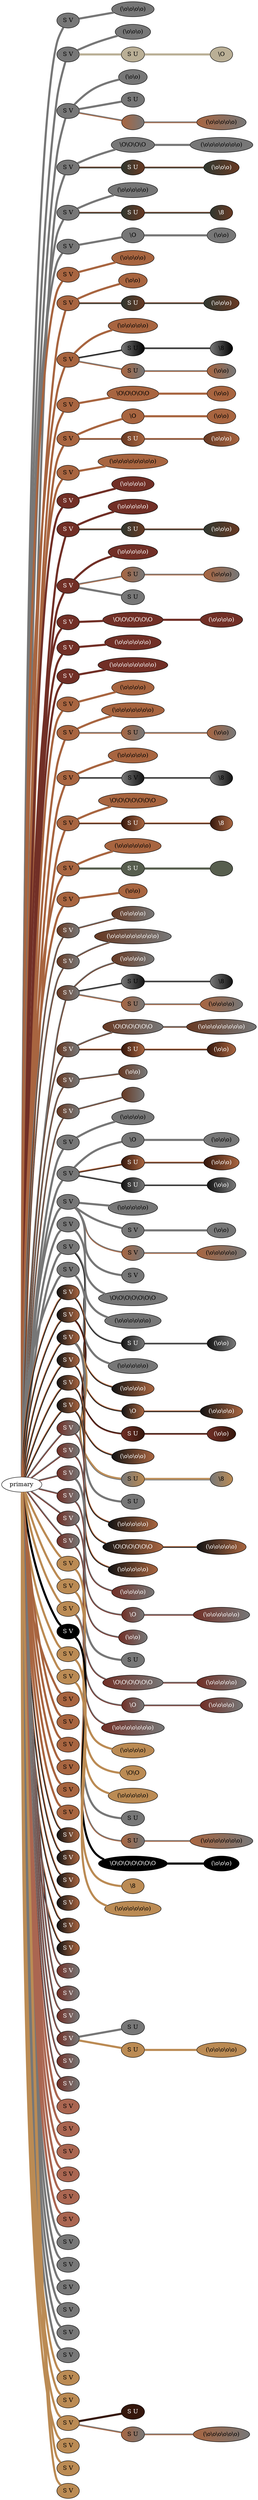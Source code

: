 graph {
 graph [rankdir=LR]
"1" [qtype="pendant_node", pendant_colors="#777777", pendant_ply="S", pendant_attach="V", pendant_length="37.5", label="S V", style=filled, fillcolor="#777777", fontcolor="#000000"]
"primary" -- "1" [qtype="pendant_link",penwidth=5,color="#777777"]
"1:0" [qtype="knot_node", knot_value="4", knot_type="L", knot_position="22.5", knot_spin="Z", label="(\\o\\o\\o\\o)", style=filled, fillcolor="#777777" , fontcolor="#000000"]
"1" -- "1:0" [qtype="knot_link",penwidth=5,color="#777777"]
"2" [qtype="pendant_node", pendant_colors="#777777", pendant_ply="S", pendant_attach="V", pendant_length="40.0", label="S V", style=filled, fillcolor="#777777", fontcolor="#000000"]
"primary" -- "2" [qtype="pendant_link",penwidth=5,color="#777777"]
"2:0" [qtype="knot_node", knot_value="3", knot_type="L", knot_position="24.5", knot_spin="Z", label="(\\o\\o\\o)", style=filled, fillcolor="#777777" , fontcolor="#000000"]
"2" -- "2:0" [qtype="knot_link",penwidth=5,color="#777777"]
"2s1" [qtype="pendant_node", pendant_colors="#BAAF96", pendant_ply="S", pendant_attach="U", pendant_length="22.5", label="S U", style=filled, fillcolor="#BAAF96", fontcolor="#000000"]
"2" -- "2s1" [qtype="pendant_link",penwidth=5,color="#BAAF96"]
"2s1:0" [qtype="knot_node", knot_value="1", knot_type="S", knot_position="6.0", knot_spin="Z", label="\\O", style=filled, fillcolor="#BAAF96" , fontcolor="#000000"]
"2s1" -- "2s1:0" [qtype="knot_link",penwidth=5,color="#BAAF96"]
"3" [qtype="pendant_node", pendant_colors="#777777", pendant_ply="S", pendant_attach="V", pendant_length="43.5", label="S V", style=filled, fillcolor="#777777", fontcolor="#000000"]
"primary" -- "3" [qtype="pendant_link",penwidth=5,color="#777777"]
"3:0" [qtype="knot_node", knot_value="2", knot_type="L", knot_position="24.0", knot_spin="Z", label="(\\o\\o)", style=filled, fillcolor="#777777" , fontcolor="#000000"]
"3" -- "3:0" [qtype="knot_link",penwidth=5,color="#777777"]
"3s1" [qtype="pendant_node", pendant_colors="#777777", pendant_ply="S", pendant_attach="U", pendant_length="12.0", label="S U", style=filled, fillcolor="#777777", fontcolor="#000000"]
"3" -- "3s1" [qtype="pendant_link",penwidth=5,color="#777777"]
"3s2" [qtype="pendant_node", pendant_colors="#A86540:#777777", pendant_ply="", pendant_attach="", pendant_length="", label=" ", style=filled, fillcolor="#A86540:#777777", fontcolor="#000000"]
"3" -- "3s2" [qtype="pendant_link",penwidth=2,color="#A86540:#777777"]
"3s2:0" [qtype="knot_node", knot_value="5", knot_type="L", knot_position="7.0", knot_spin="Z", label="(\\o\\o\\o\\o\\o)", style=filled, fillcolor="#A86540:#777777" , fontcolor="#000000"]
"3s2" -- "3s2:0" [qtype="knot_link",penwidth=2,color="#A86540:#777777"]
"4" [qtype="pendant_node", pendant_colors="#777777", pendant_ply="S", pendant_attach="V", pendant_length="34.5", label="S V", style=filled, fillcolor="#777777", fontcolor="#000000"]
"primary" -- "4" [qtype="pendant_link",penwidth=5,color="#777777"]
"4:0" [qtype="knot_node", knot_value="4", knot_type="S", knot_position="9.0", knot_spin="Z", label="\\O\\O\\O\\O", style=filled, fillcolor="#777777" , fontcolor="#000000"]
"4" -- "4:0" [qtype="knot_link",penwidth=5,color="#777777"]
"4:1" [qtype="knot_node", knot_value="7", knot_type="L", knot_position="22.5", knot_spin="Z", label="(\\o\\o\\o\\o\\o\\o\\o)", style=filled, fillcolor="#777777" , fontcolor="#000000"]
"4:0" -- "4:1" [qtype="knot_link",penwidth=5,color="#777777"]
"4s1" [qtype="pendant_node", pendant_colors="#313830:#673923", pendant_ply="S", pendant_attach="U", pendant_length="34.5", label="S U", style=filled, fillcolor="#313830:#673923", fontcolor="#ffffff"]
"4" -- "4s1" [qtype="pendant_link",penwidth=2,color="#313830:#673923"]
"4s1:0" [qtype="knot_node", knot_value="3", knot_type="L", knot_position="20.5", knot_spin="Z", label="(\\o\\o\\o)", style=filled, fillcolor="#313830:#673923" , fontcolor="#ffffff"]
"4s1" -- "4s1:0" [qtype="knot_link",penwidth=2,color="#313830:#673923"]
"5" [qtype="pendant_node", pendant_colors="#777777", pendant_ply="S", pendant_attach="V", pendant_length="40.0", label="S V", style=filled, fillcolor="#777777", fontcolor="#000000"]
"primary" -- "5" [qtype="pendant_link",penwidth=5,color="#777777"]
"5:0" [qtype="knot_node", knot_value="5", knot_type="L", knot_position="22.0", knot_spin="Z", label="(\\o\\o\\o\\o\\o)", style=filled, fillcolor="#777777" , fontcolor="#000000"]
"5" -- "5:0" [qtype="knot_link",penwidth=5,color="#777777"]
"5s1" [qtype="pendant_node", pendant_colors="#313830:#673923", pendant_ply="S", pendant_attach="U", pendant_length="37.5", label="S U", style=filled, fillcolor="#313830:#673923", fontcolor="#ffffff"]
"5" -- "5s1" [qtype="pendant_link",penwidth=2,color="#313830:#673923"]
"5s1:0" [qtype="knot_node", knot_value="1", knot_type="E", knot_position="21.0", knot_spin="Z", label="\\8", style=filled, fillcolor="#313830:#673923" , fontcolor="#ffffff"]
"5s1" -- "5s1:0" [qtype="knot_link",penwidth=2,color="#313830:#673923"]
"6" [qtype="pendant_node", pendant_colors="#777777", pendant_ply="S", pendant_attach="V", pendant_length="43.5", label="S V", style=filled, fillcolor="#777777", fontcolor="#000000"]
"primary" -- "6" [qtype="pendant_link",penwidth=5,color="#777777"]
"6:0" [qtype="knot_node", knot_value="1", knot_type="S", knot_position="8.0", knot_spin="Z", label="\\O", style=filled, fillcolor="#777777" , fontcolor="#000000"]
"6" -- "6:0" [qtype="knot_link",penwidth=5,color="#777777"]
"6:1" [qtype="knot_node", knot_value="2", knot_type="L", knot_position="22.0", knot_spin="Z", label="(\\o\\o)", style=filled, fillcolor="#777777" , fontcolor="#000000"]
"6:0" -- "6:1" [qtype="knot_link",penwidth=5,color="#777777"]
"7" [qtype="pendant_node", pendant_colors="#A86540", pendant_ply="S", pendant_attach="V", pendant_length="41.5", label="S V", style=filled, fillcolor="#A86540", fontcolor="#000000"]
"primary" -- "7" [qtype="pendant_link",penwidth=5,color="#A86540"]
"7:0" [qtype="knot_node", knot_value="4", knot_type="L", knot_position="21.0", knot_spin="Z", label="(\\o\\o\\o\\o)", style=filled, fillcolor="#A86540" , fontcolor="#000000"]
"7" -- "7:0" [qtype="knot_link",penwidth=5,color="#A86540"]
"8" [qtype="pendant_node", pendant_colors="#A86540", pendant_ply="S", pendant_attach="V", pendant_length="44.5", label="S V", style=filled, fillcolor="#A86540", fontcolor="#000000"]
"primary" -- "8" [qtype="pendant_link",penwidth=5,color="#A86540"]
"8:0" [qtype="knot_node", knot_value="2", knot_type="L", knot_position="21.0", knot_spin="Z", label="(\\o\\o)", style=filled, fillcolor="#A86540" , fontcolor="#000000"]
"8" -- "8:0" [qtype="knot_link",penwidth=5,color="#A86540"]
"8s1" [qtype="pendant_node", pendant_colors="#313830:#673923", pendant_ply="S", pendant_attach="U", pendant_length="34.0", label="S U", style=filled, fillcolor="#313830:#673923", fontcolor="#ffffff"]
"8" -- "8s1" [qtype="pendant_link",penwidth=2,color="#313830:#673923"]
"8s1:0" [qtype="knot_node", knot_value="3", knot_type="L", knot_position="18.0", knot_spin="Z", label="(\\o\\o\\o)", style=filled, fillcolor="#313830:#673923" , fontcolor="#ffffff"]
"8s1" -- "8s1:0" [qtype="knot_link",penwidth=2,color="#313830:#673923"]
"9" [qtype="pendant_node", pendant_colors="#A86540", pendant_ply="S", pendant_attach="V", pendant_length="41.0", label="S V", style=filled, fillcolor="#A86540", fontcolor="#000000"]
"primary" -- "9" [qtype="pendant_link",penwidth=5,color="#A86540"]
"9:0" [qtype="knot_node", knot_value="5", knot_type="L", knot_position="21.0", knot_spin="Z", label="(\\o\\o\\o\\o\\o)", style=filled, fillcolor="#A86540" , fontcolor="#000000"]
"9" -- "9:0" [qtype="knot_link",penwidth=5,color="#A86540"]
"9s1" [qtype="pendant_node", pendant_colors="#777777:#000000", pendant_ply="S", pendant_attach="U", pendant_length="35.5", label="S U", style=filled, fillcolor="#777777:#000000", fontcolor="#000000"]
"9" -- "9s1" [qtype="pendant_link",penwidth=2,color="#777777:#000000"]
"9s1:0" [qtype="knot_node", knot_value="1", knot_type="E", knot_position="18.5", knot_spin="Z", label="\\8", style=filled, fillcolor="#777777:#000000" , fontcolor="#000000"]
"9s1" -- "9s1:0" [qtype="knot_link",penwidth=2,color="#777777:#000000"]
"9s2" [qtype="pendant_node", pendant_colors="#A86540:#777777", pendant_ply="S", pendant_attach="U", pendant_length="38.5", label="S U", style=filled, fillcolor="#A86540:#777777", fontcolor="#000000"]
"9" -- "9s2" [qtype="pendant_link",penwidth=2,color="#A86540:#777777"]
"9s2:0" [qtype="knot_node", knot_value="2", knot_type="L", knot_position="17.5", knot_spin="Z", label="(\\o\\o)", style=filled, fillcolor="#A86540:#777777" , fontcolor="#000000"]
"9s2" -- "9s2:0" [qtype="knot_link",penwidth=2,color="#A86540:#777777"]
"10" [qtype="pendant_node", pendant_colors="#A86540", pendant_ply="S", pendant_attach="V", pendant_length="39.5", label="S V", style=filled, fillcolor="#A86540", fontcolor="#000000"]
"primary" -- "10" [qtype="pendant_link",penwidth=5,color="#A86540"]
"10:0" [qtype="knot_node", knot_value="5", knot_type="S", knot_position="8.5", knot_spin="Z", label="\\O\\O\\O\\O\\O", style=filled, fillcolor="#A86540" , fontcolor="#000000"]
"10" -- "10:0" [qtype="knot_link",penwidth=5,color="#A86540"]
"10:1" [qtype="knot_node", knot_value="2", knot_type="L", knot_position="19.0", knot_spin="Z", label="(\\o\\o)", style=filled, fillcolor="#A86540" , fontcolor="#000000"]
"10:0" -- "10:1" [qtype="knot_link",penwidth=5,color="#A86540"]
"11" [qtype="pendant_node", pendant_colors="#A86540", pendant_ply="S", pendant_attach="V", pendant_length="43.0", label="S V", style=filled, fillcolor="#A86540", fontcolor="#000000"]
"primary" -- "11" [qtype="pendant_link",penwidth=5,color="#A86540"]
"11:0" [qtype="knot_node", knot_value="1", knot_type="S", knot_position="7.5", knot_spin="Z", label="\\O", style=filled, fillcolor="#A86540" , fontcolor="#000000"]
"11" -- "11:0" [qtype="knot_link",penwidth=5,color="#A86540"]
"11:1" [qtype="knot_node", knot_value="2", knot_type="L", knot_position="21.0", knot_spin="Z", label="(\\o\\o)", style=filled, fillcolor="#A86540" , fontcolor="#000000"]
"11:0" -- "11:1" [qtype="knot_link",penwidth=5,color="#A86540"]
"11s1" [qtype="pendant_node", pendant_colors="#673923:#A86540", pendant_ply="S", pendant_attach="U", pendant_length="36.0", label="S U", style=filled, fillcolor="#673923:#A86540", fontcolor="#ffffff"]
"11" -- "11s1" [qtype="pendant_link",penwidth=2,color="#673923:#A86540"]
"11s1:0" [qtype="knot_node", knot_value="3", knot_type="L", knot_position="18.0", knot_spin="Z", label="(\\o\\o\\o)", style=filled, fillcolor="#673923:#A86540" , fontcolor="#ffffff"]
"11s1" -- "11s1:0" [qtype="knot_link",penwidth=2,color="#673923:#A86540"]
"12" [qtype="pendant_node", pendant_colors="#A86540", pendant_ply="S", pendant_attach="V", pendant_length="38.0", label="S V", style=filled, fillcolor="#A86540", fontcolor="#000000"]
"primary" -- "12" [qtype="pendant_link",penwidth=5,color="#A86540"]
"12:0" [qtype="knot_node", knot_value="8", knot_type="L", knot_position="19.5", knot_spin="Z", label="(\\o\\o\\o\\o\\o\\o\\o\\o)", style=filled, fillcolor="#A86540" , fontcolor="#000000"]
"12" -- "12:0" [qtype="knot_link",penwidth=5,color="#A86540"]
"13" [qtype="pendant_node", pendant_colors="#712F26", pendant_ply="S", pendant_attach="V", pendant_length="35.0", label="S V", style=filled, fillcolor="#712F26", fontcolor="#ffffff"]
"primary" -- "13" [qtype="pendant_link",penwidth=5,color="#712F26"]
"13:0" [qtype="knot_node", knot_value="4", knot_type="L", knot_position="19.0", knot_spin="Z", label="(\\o\\o\\o\\o)", style=filled, fillcolor="#712F26" , fontcolor="#ffffff"]
"13" -- "13:0" [qtype="knot_link",penwidth=5,color="#712F26"]
"14" [qtype="pendant_node", pendant_colors="#712F26", pendant_ply="S", pendant_attach="V", pendant_length="41.0", label="S V", style=filled, fillcolor="#712F26", fontcolor="#ffffff"]
"primary" -- "14" [qtype="pendant_link",penwidth=5,color="#712F26"]
"14:0" [qtype="knot_node", knot_value="5", knot_type="L", knot_position="17.5", knot_spin="Z", label="(\\o\\o\\o\\o\\o)", style=filled, fillcolor="#712F26" , fontcolor="#ffffff"]
"14" -- "14:0" [qtype="knot_link",penwidth=5,color="#712F26"]
"14s1" [qtype="pendant_node", pendant_colors="#313830:#673923", pendant_ply="S", pendant_attach="U", pendant_length="38.0", label="S U", style=filled, fillcolor="#313830:#673923", fontcolor="#ffffff"]
"14" -- "14s1" [qtype="pendant_link",penwidth=2,color="#313830:#673923"]
"14s1:0" [qtype="knot_node", knot_value="3", knot_type="L", knot_position="16.0", knot_spin="Z", label="(\\o\\o\\o)", style=filled, fillcolor="#313830:#673923" , fontcolor="#ffffff"]
"14s1" -- "14s1:0" [qtype="knot_link",penwidth=2,color="#313830:#673923"]
"15" [qtype="pendant_node", pendant_colors="#712F26", pendant_ply="S", pendant_attach="V", pendant_length="37.0", label="S V", style=filled, fillcolor="#712F26", fontcolor="#ffffff"]
"primary" -- "15" [qtype="pendant_link",penwidth=5,color="#712F26"]
"15:0" [qtype="knot_node", knot_value="5", knot_type="L", knot_position="18.0", knot_spin="Z", label="(\\o\\o\\o\\o\\o)", style=filled, fillcolor="#712F26" , fontcolor="#ffffff"]
"15" -- "15:0" [qtype="knot_link",penwidth=5,color="#712F26"]
"15s1" [qtype="pendant_node", pendant_colors="#A86540:#777777", pendant_ply="S", pendant_attach="U", pendant_length="29.0", label="S U", style=filled, fillcolor="#A86540:#777777", fontcolor="#000000"]
"15" -- "15s1" [qtype="pendant_link",penwidth=2,color="#A86540:#777777"]
"15s1:0" [qtype="knot_node", knot_value="3", knot_type="L", knot_position="15.5", knot_spin="Z", label="(\\o\\o\\o)", style=filled, fillcolor="#A86540:#777777" , fontcolor="#000000"]
"15s1" -- "15s1:0" [qtype="knot_link",penwidth=2,color="#A86540:#777777"]
"15s2" [qtype="pendant_node", pendant_colors="#777777", pendant_ply="S", pendant_attach="U", pendant_length="10.5", label="S U", style=filled, fillcolor="#777777", fontcolor="#000000"]
"15" -- "15s2" [qtype="pendant_link",penwidth=5,color="#777777"]
"16" [qtype="pendant_node", pendant_colors="#712F26", pendant_ply="S", pendant_attach="V", pendant_length="36.0", label="S V", style=filled, fillcolor="#712F26", fontcolor="#ffffff"]
"primary" -- "16" [qtype="pendant_link",penwidth=5,color="#712F26"]
"16:0" [qtype="knot_node", knot_value="6", knot_type="S", knot_position="7.0", knot_spin="Z", label="\\O\\O\\O\\O\\O\\O", style=filled, fillcolor="#712F26" , fontcolor="#ffffff"]
"16" -- "16:0" [qtype="knot_link",penwidth=5,color="#712F26"]
"16:1" [qtype="knot_node", knot_value="4", knot_type="L", knot_position="17.0", knot_spin="Z", label="(\\o\\o\\o\\o)", style=filled, fillcolor="#712F26" , fontcolor="#ffffff"]
"16:0" -- "16:1" [qtype="knot_link",penwidth=5,color="#712F26"]
"17" [qtype="pendant_node", pendant_colors="#712F26", pendant_ply="S", pendant_attach="V", pendant_length="39.5", label="S V", style=filled, fillcolor="#712F26", fontcolor="#ffffff"]
"primary" -- "17" [qtype="pendant_link",penwidth=5,color="#712F26"]
"17:0" [qtype="knot_node", knot_value="6", knot_type="L", knot_position="17.0", knot_spin="Z", label="(\\o\\o\\o\\o\\o\\o)", style=filled, fillcolor="#712F26" , fontcolor="#ffffff"]
"17" -- "17:0" [qtype="knot_link",penwidth=5,color="#712F26"]
"18" [qtype="pendant_node", pendant_colors="#712F26", pendant_ply="S", pendant_attach="V", pendant_length="40.5", label="S V", style=filled, fillcolor="#712F26", fontcolor="#ffffff"]
"primary" -- "18" [qtype="pendant_link",penwidth=5,color="#712F26"]
"18:0" [qtype="knot_node", knot_value="8", knot_type="L", knot_position="17.0", knot_spin="Z", label="(\\o\\o\\o\\o\\o\\o\\o\\o)", style=filled, fillcolor="#712F26" , fontcolor="#ffffff"]
"18" -- "18:0" [qtype="knot_link",penwidth=5,color="#712F26"]
"19" [qtype="pendant_node", pendant_colors="#A86540", pendant_ply="S", pendant_attach="V", pendant_length="37.0", label="S V", style=filled, fillcolor="#A86540", fontcolor="#000000"]
"primary" -- "19" [qtype="pendant_link",penwidth=5,color="#A86540"]
"19:0" [qtype="knot_node", knot_value="4", knot_type="L", knot_position="16.5", knot_spin="Z", label="(\\o\\o\\o\\o)", style=filled, fillcolor="#A86540" , fontcolor="#000000"]
"19" -- "19:0" [qtype="knot_link",penwidth=5,color="#A86540"]
"20" [qtype="pendant_node", pendant_colors="#A86540", pendant_ply="S", pendant_attach="V", pendant_length="27.0", label="S V", style=filled, fillcolor="#A86540", fontcolor="#000000"]
"primary" -- "20" [qtype="pendant_link",penwidth=5,color="#A86540"]
"20:0" [qtype="knot_node", knot_value="7", knot_type="L", knot_position="15.5", knot_spin="Z", label="(\\o\\o\\o\\o\\o\\o\\o)", style=filled, fillcolor="#A86540" , fontcolor="#000000"]
"20" -- "20:0" [qtype="knot_link",penwidth=5,color="#A86540"]
"20s1" [qtype="pendant_node", pendant_colors="#A86540:#777777", pendant_ply="S", pendant_attach="U", pendant_length="36.0", label="S U", style=filled, fillcolor="#A86540:#777777", fontcolor="#000000"]
"20" -- "20s1" [qtype="pendant_link",penwidth=2,color="#A86540:#777777"]
"20s1:0" [qtype="knot_node", knot_value="2", knot_type="L", knot_position="13.5", knot_spin="Z", label="(\\o\\o)", style=filled, fillcolor="#A86540:#777777" , fontcolor="#000000"]
"20s1" -- "20s1:0" [qtype="knot_link",penwidth=2,color="#A86540:#777777"]
"21" [qtype="pendant_node", pendant_colors="#A86540", pendant_ply="S", pendant_attach="V", pendant_length="40.0", label="S V", style=filled, fillcolor="#A86540", fontcolor="#000000"]
"primary" -- "21" [qtype="pendant_link",penwidth=5,color="#A86540"]
"21:0" [qtype="knot_node", knot_value="5", knot_type="L", knot_position="16.5", knot_spin="Z", label="(\\o\\o\\o\\o\\o)", style=filled, fillcolor="#A86540" , fontcolor="#000000"]
"21" -- "21:0" [qtype="knot_link",penwidth=5,color="#A86540"]
"21s1" [qtype="pendant_node", pendant_colors="#777777:#131313", pendant_ply="S", pendant_attach="V", pendant_length="14.5", label="S V", style=filled, fillcolor="#777777:#131313", fontcolor="#000000"]
"21" -- "21s1" [qtype="pendant_link",penwidth=2,color="#777777:#131313"]
"21s1:0" [qtype="knot_node", knot_value="1", knot_type="E", knot_position="14.0", knot_spin="Z", label="\\8", style=filled, fillcolor="#777777:#131313" , fontcolor="#000000"]
"21s1" -- "21s1:0" [qtype="knot_link",penwidth=2,color="#777777:#131313"]
"22" [qtype="pendant_node", pendant_colors="#A86540", pendant_ply="S", pendant_attach="V", pendant_length="34.5", label="S V", style=filled, fillcolor="#A86540", fontcolor="#000000"]
"primary" -- "22" [qtype="pendant_link",penwidth=5,color="#A86540"]
"22:0" [qtype="knot_node", knot_value="7", knot_type="S", knot_position="7.5", knot_spin="Z", label="\\O\\O\\O\\O\\O\\O\\O", style=filled, fillcolor="#A86540" , fontcolor="#000000"]
"22" -- "22:0" [qtype="knot_link",penwidth=5,color="#A86540"]
"22s1" [qtype="pendant_node", pendant_colors="#35170C:#A86540", pendant_ply="S", pendant_attach="U", pendant_length="229.0", label="S U", style=filled, fillcolor="#35170C:#A86540", fontcolor="#ffffff"]
"22" -- "22s1" [qtype="pendant_link",penwidth=2,color="#35170C:#A86540"]
"22s1:0" [qtype="knot_node", knot_value="1", knot_type="E", knot_position="14.0", knot_spin="Z", label="\\8", style=filled, fillcolor="#35170C:#A86540" , fontcolor="#ffffff"]
"22s1" -- "22s1:0" [qtype="knot_link",penwidth=2,color="#35170C:#A86540"]
"23" [qtype="pendant_node", pendant_colors="#A86540", pendant_ply="S", pendant_attach="V", pendant_length="28.5", label="S V", style=filled, fillcolor="#A86540", fontcolor="#000000"]
"primary" -- "23" [qtype="pendant_link",penwidth=5,color="#A86540"]
"23:0" [qtype="knot_node", knot_value="6", knot_type="L", knot_position="14.5", knot_spin="Z", label="(\\o\\o\\o\\o\\o\\o)", style=filled, fillcolor="#A86540" , fontcolor="#000000"]
"23" -- "23:0" [qtype="knot_link",penwidth=5,color="#A86540"]
"23s1" [qtype="pendant_node", pendant_colors="#575E4E", pendant_ply="S", pendant_attach="U", pendant_length="44.0", label="S U", style=filled, fillcolor="#575E4E", fontcolor="#ffffff"]
"23" -- "23s1" [qtype="pendant_link",penwidth=5,color="#575E4E"]
"23s1:0" [qtype="knot_node", knot_value="1", knot_type="URNS?L", knot_position="0", knot_spin="U", label="", style=filled, fillcolor="#575E4E" , fontcolor="#ffffff"]
"23s1" -- "23s1:0" [qtype="knot_link",penwidth=5,color="#575E4E"]
"24" [qtype="pendant_node", pendant_colors="#A86540", pendant_ply="S", pendant_attach="V", pendant_length="45.0", label="S V", style=filled, fillcolor="#A86540", fontcolor="#000000"]
"primary" -- "24" [qtype="pendant_link",penwidth=5,color="#A86540"]
"24:0" [qtype="knot_node", knot_value="2", knot_type="L", knot_position="15.0", knot_spin="Z", label="(\\o\\o)", style=filled, fillcolor="#A86540" , fontcolor="#000000"]
"24" -- "24:0" [qtype="knot_link",penwidth=5,color="#A86540"]
"25" [qtype="pendant_node", pendant_colors="#673923:#777777", pendant_ply="S", pendant_attach="V", pendant_length="40.5", label="S V", style=filled, fillcolor="#673923:#777777", fontcolor="#ffffff"]
"primary" -- "25" [qtype="pendant_link",penwidth=2,color="#673923:#777777"]
"25:0" [qtype="knot_node", knot_value="4", knot_type="L", knot_position="15.0", knot_spin="Z", label="(\\o\\o\\o\\o)", style=filled, fillcolor="#673923:#777777" , fontcolor="#ffffff"]
"25" -- "25:0" [qtype="knot_link",penwidth=2,color="#673923:#777777"]
"26" [qtype="pendant_node", pendant_colors="#673923:#777777", pendant_ply="S", pendant_attach="V", pendant_length="30.0", label="S V", style=filled, fillcolor="#673923:#777777", fontcolor="#ffffff"]
"primary" -- "26" [qtype="pendant_link",penwidth=2,color="#673923:#777777"]
"26:0" [qtype="knot_node", knot_value="9", knot_type="L", knot_position="14.0", knot_spin="Z", label="(\\o\\o\\o\\o\\o\\o\\o\\o\\o)", style=filled, fillcolor="#673923:#777777" , fontcolor="#ffffff"]
"26" -- "26:0" [qtype="knot_link",penwidth=2,color="#673923:#777777"]
"27" [qtype="pendant_node", pendant_colors="#673923:#777777", pendant_ply="S", pendant_attach="V", pendant_length="40.5", label="S V", style=filled, fillcolor="#673923:#777777", fontcolor="#ffffff"]
"primary" -- "27" [qtype="pendant_link",penwidth=2,color="#673923:#777777"]
"27:0" [qtype="knot_node", knot_value="4", knot_type="L", knot_position="15.0", knot_spin="Z", label="(\\o\\o\\o\\o)", style=filled, fillcolor="#673923:#777777" , fontcolor="#ffffff"]
"27" -- "27:0" [qtype="knot_link",penwidth=2,color="#673923:#777777"]
"27s1" [qtype="pendant_node", pendant_colors="#777777:#131313", pendant_ply="S", pendant_attach="U", pendant_length="14.0", label="S U", style=filled, fillcolor="#777777:#131313", fontcolor="#000000"]
"27" -- "27s1" [qtype="pendant_link",penwidth=2,color="#777777:#131313"]
"27s1:0" [qtype="knot_node", knot_value="1", knot_type="E", knot_position="13.0", knot_spin="Z", label="\\8", style=filled, fillcolor="#777777:#131313" , fontcolor="#000000"]
"27s1" -- "27s1:0" [qtype="knot_link",penwidth=2,color="#777777:#131313"]
"27s2" [qtype="pendant_node", pendant_colors="#A86540:#777777", pendant_ply="S", pendant_attach="U", pendant_length="30.0", label="S U", style=filled, fillcolor="#A86540:#777777", fontcolor="#000000"]
"27" -- "27s2" [qtype="pendant_link",penwidth=2,color="#A86540:#777777"]
"27s2:0" [qtype="knot_node", knot_value="4", knot_type="L", knot_position="12.5", knot_spin="Z", label="(\\o\\o\\o\\o)", style=filled, fillcolor="#A86540:#777777" , fontcolor="#000000"]
"27s2" -- "27s2:0" [qtype="knot_link",penwidth=2,color="#A86540:#777777"]
"28" [qtype="pendant_node", pendant_colors="#673923:#777777", pendant_ply="S", pendant_attach="V", pendant_length="26.0", label="S V", style=filled, fillcolor="#673923:#777777", fontcolor="#ffffff"]
"primary" -- "28" [qtype="pendant_link",penwidth=2,color="#673923:#777777"]
"28:0" [qtype="knot_node", knot_value="6", knot_type="S", knot_position="7.0", knot_spin="Z", label="\\O\\O\\O\\O\\O\\O", style=filled, fillcolor="#673923:#777777" , fontcolor="#ffffff"]
"28" -- "28:0" [qtype="knot_link",penwidth=2,color="#673923:#777777"]
"28:1" [qtype="knot_node", knot_value="8", knot_type="L", knot_position="15.5", knot_spin="Z", label="(\\o\\o\\o\\o\\o\\o\\o\\o)", style=filled, fillcolor="#673923:#777777" , fontcolor="#ffffff"]
"28:0" -- "28:1" [qtype="knot_link",penwidth=2,color="#673923:#777777"]
"28s1" [qtype="pendant_node", pendant_colors="#35170C:#A86540", pendant_ply="S", pendant_attach="U", pendant_length="32.0", label="S U", style=filled, fillcolor="#35170C:#A86540", fontcolor="#ffffff"]
"28" -- "28s1" [qtype="pendant_link",penwidth=2,color="#35170C:#A86540"]
"28s1:0" [qtype="knot_node", knot_value="2", knot_type="L", knot_position="15.0", knot_spin="Z", label="(\\o\\o)", style=filled, fillcolor="#35170C:#A86540" , fontcolor="#ffffff"]
"28s1" -- "28s1:0" [qtype="knot_link",penwidth=2,color="#35170C:#A86540"]
"29" [qtype="pendant_node", pendant_colors="#673923:#777777", pendant_ply="S", pendant_attach="V", pendant_length="14.5", label="S V", style=filled, fillcolor="#673923:#777777", fontcolor="#ffffff"]
"primary" -- "29" [qtype="pendant_link",penwidth=2,color="#673923:#777777"]
"29:0" [qtype="knot_node", knot_value="2", knot_type="L", knot_position="14.5", knot_spin="Z", label="(\\o\\o)", style=filled, fillcolor="#673923:#777777" , fontcolor="#ffffff"]
"29" -- "29:0" [qtype="knot_link",penwidth=2,color="#673923:#777777"]
"30" [qtype="pendant_node", pendant_colors="#673923:#777777", pendant_ply="S", pendant_attach="V", pendant_length="37.0", label="S V", style=filled, fillcolor="#673923:#777777", fontcolor="#ffffff"]
"primary" -- "30" [qtype="pendant_link",penwidth=2,color="#673923:#777777"]
"30:0" [qtype="knot_node", knot_value="1", knot_type="URNS?L", knot_position="0", knot_spin="U", label="", style=filled, fillcolor="#673923:#777777" , fontcolor="#ffffff"]
"30" -- "30:0" [qtype="knot_link",penwidth=2,color="#673923:#777777"]
"31" [qtype="pendant_node", pendant_colors="#777777", pendant_ply="S", pendant_attach="V", pendant_length="40.0", label="S V", style=filled, fillcolor="#777777", fontcolor="#000000"]
"primary" -- "31" [qtype="pendant_link",penwidth=5,color="#777777"]
"31:0" [qtype="knot_node", knot_value="4", knot_type="L", knot_position="20.0", knot_spin="Z", label="(\\o\\o\\o\\o)", style=filled, fillcolor="#777777" , fontcolor="#000000"]
"31" -- "31:0" [qtype="knot_link",penwidth=5,color="#777777"]
"32" [qtype="pendant_node", pendant_colors="#777777", pendant_ply="S", pendant_attach="V", pendant_length="38.0", label="S V", style=filled, fillcolor="#777777", fontcolor="#000000"]
"primary" -- "32" [qtype="pendant_link",penwidth=5,color="#777777"]
"32:0" [qtype="knot_node", knot_value="1", knot_type="S", knot_position="7.5", knot_spin="Z", label="\\O", style=filled, fillcolor="#777777" , fontcolor="#000000"]
"32" -- "32:0" [qtype="knot_link",penwidth=5,color="#777777"]
"32:1" [qtype="knot_node", knot_value="3", knot_type="L", knot_position="20.0", knot_spin="Z", label="(\\o\\o\\o)", style=filled, fillcolor="#777777" , fontcolor="#000000"]
"32:0" -- "32:1" [qtype="knot_link",penwidth=5,color="#777777"]
"32s1" [qtype="pendant_node", pendant_colors="#35170C:#A86540", pendant_ply="S", pendant_attach="U", pendant_length="32.0", label="S U", style=filled, fillcolor="#35170C:#A86540", fontcolor="#ffffff"]
"32" -- "32s1" [qtype="pendant_link",penwidth=2,color="#35170C:#A86540"]
"32s1:0" [qtype="knot_node", knot_value="3", knot_type="L", knot_position="18.5", knot_spin="Z", label="(\\o\\o\\o)", style=filled, fillcolor="#35170C:#A86540" , fontcolor="#ffffff"]
"32s1" -- "32s1:0" [qtype="knot_link",penwidth=2,color="#35170C:#A86540"]
"32s2" [qtype="pendant_node", pendant_colors="#131313:#777777", pendant_ply="S", pendant_attach="U", pendant_length="49.5", label="S U", style=filled, fillcolor="#131313:#777777", fontcolor="#ffffff"]
"32" -- "32s2" [qtype="pendant_link",penwidth=2,color="#131313:#777777"]
"32s2:0" [qtype="knot_node", knot_value="2", knot_type="L", knot_position="18.0", knot_spin="Z", label="(\\o\\o)", style=filled, fillcolor="#131313:#777777" , fontcolor="#ffffff"]
"32s2" -- "32s2:0" [qtype="knot_link",penwidth=2,color="#131313:#777777"]
"33" [qtype="pendant_node", pendant_colors="#777777", pendant_ply="S", pendant_attach="V", pendant_length="40.0", label="S V", style=filled, fillcolor="#777777", fontcolor="#000000"]
"primary" -- "33" [qtype="pendant_link",penwidth=5,color="#777777"]
"33:0" [qtype="knot_node", knot_value="5", knot_type="L", knot_position="20.5", knot_spin="Z", label="(\\o\\o\\o\\o\\o)", style=filled, fillcolor="#777777" , fontcolor="#000000"]
"33" -- "33:0" [qtype="knot_link",penwidth=5,color="#777777"]
"33s1" [qtype="pendant_node", pendant_colors="#777777", pendant_ply="S", pendant_attach="V", pendant_length="18.5", label="S V", style=filled, fillcolor="#777777", fontcolor="#000000"]
"33" -- "33s1" [qtype="pendant_link",penwidth=5,color="#777777"]
"33s1:0" [qtype="knot_node", knot_value="2", knot_type="L", knot_position="18.5", knot_spin="Z", label="(\\o\\o)", style=filled, fillcolor="#777777" , fontcolor="#000000"]
"33s1" -- "33s1:0" [qtype="knot_link",penwidth=5,color="#777777"]
"33s2" [qtype="pendant_node", pendant_colors="#A86540:#777777", pendant_ply="S", pendant_attach="V", pendant_length="32.0", label="S V", style=filled, fillcolor="#A86540:#777777", fontcolor="#000000"]
"33" -- "33s2" [qtype="pendant_link",penwidth=2,color="#A86540:#777777"]
"33s2:0" [qtype="knot_node", knot_value="5", knot_type="L", knot_position="19.0", knot_spin="Z", label="(\\o\\o\\o\\o\\o)", style=filled, fillcolor="#A86540:#777777" , fontcolor="#000000"]
"33s2" -- "33s2:0" [qtype="knot_link",penwidth=2,color="#A86540:#777777"]
"33s3" [qtype="pendant_node", pendant_colors="#777777", pendant_ply="S", pendant_attach="V", pendant_length="10.0", label="S V", style=filled, fillcolor="#777777", fontcolor="#000000"]
"33" -- "33s3" [qtype="pendant_link",penwidth=5,color="#777777"]
"34" [qtype="pendant_node", pendant_colors="#777777", pendant_ply="S", pendant_attach="V", pendant_length="38.5", label="S V", style=filled, fillcolor="#777777", fontcolor="#000000"]
"primary" -- "34" [qtype="pendant_link",penwidth=5,color="#777777"]
"34:0" [qtype="knot_node", knot_value="7", knot_type="S", knot_position="7.0", knot_spin="Z", label="\\O\\O\\O\\O\\O\\O\\O", style=filled, fillcolor="#777777" , fontcolor="#000000"]
"34" -- "34:0" [qtype="knot_link",penwidth=5,color="#777777"]
"35" [qtype="pendant_node", pendant_colors="#777777", pendant_ply="S", pendant_attach="V", pendant_length="34.5", label="S V", style=filled, fillcolor="#777777", fontcolor="#000000"]
"primary" -- "35" [qtype="pendant_link",penwidth=5,color="#777777"]
"35:0" [qtype="knot_node", knot_value="6", knot_type="L", knot_position="19.0", knot_spin="Z", label="(\\o\\o\\o\\o\\o\\o)", style=filled, fillcolor="#777777" , fontcolor="#000000"]
"35" -- "35:0" [qtype="knot_link",penwidth=5,color="#777777"]
"35s1" [qtype="pendant_node", pendant_colors="#131313:#777777", pendant_ply="S", pendant_attach="U", pendant_length="44.5", label="S U", style=filled, fillcolor="#131313:#777777", fontcolor="#ffffff"]
"35" -- "35s1" [qtype="pendant_link",penwidth=2,color="#131313:#777777"]
"35s1:0" [qtype="knot_node", knot_value="2", knot_type="L", knot_position="18.0", knot_spin="Z", label="(\\o\\o)", style=filled, fillcolor="#131313:#777777" , fontcolor="#ffffff"]
"35s1" -- "35s1:0" [qtype="knot_link",penwidth=2,color="#131313:#777777"]
"36" [qtype="pendant_node", pendant_colors="#777777", pendant_ply="S", pendant_attach="V", pendant_length="36.5", label="S V", style=filled, fillcolor="#777777", fontcolor="#000000"]
"primary" -- "36" [qtype="pendant_link",penwidth=5,color="#777777"]
"36:0" [qtype="knot_node", knot_value="5", knot_type="L", knot_position="18.0", knot_spin="Z", label="(\\o\\o\\o\\o\\o)", style=filled, fillcolor="#777777" , fontcolor="#000000"]
"36" -- "36:0" [qtype="knot_link",penwidth=5,color="#777777"]
"37" [qtype="pendant_node", pendant_colors="#131313:#A86540", pendant_ply="S", pendant_attach="V", pendant_length="30.5", label="S V", style=filled, fillcolor="#131313:#A86540", fontcolor="#ffffff"]
"primary" -- "37" [qtype="pendant_link",penwidth=2,color="#131313:#A86540"]
"37:0" [qtype="knot_node", knot_value="4", knot_type="L", knot_position="20.5", knot_spin="Z", label="(\\o\\o\\o\\o)", style=filled, fillcolor="#131313:#A86540" , fontcolor="#ffffff"]
"37" -- "37:0" [qtype="knot_link",penwidth=2,color="#131313:#A86540"]
"38" [qtype="pendant_node", pendant_colors="#131313:#A86540", pendant_ply="S", pendant_attach="V", pendant_length="33.0", label="S V", style=filled, fillcolor="#131313:#A86540", fontcolor="#ffffff"]
"primary" -- "38" [qtype="pendant_link",penwidth=2,color="#131313:#A86540"]
"38:0" [qtype="knot_node", knot_value="1", knot_type="S", knot_position="7.0", knot_spin="Z", label="\\O", style=filled, fillcolor="#131313:#A86540" , fontcolor="#ffffff"]
"38" -- "38:0" [qtype="knot_link",penwidth=2,color="#131313:#A86540"]
"38:1" [qtype="knot_node", knot_value="4", knot_type="L", knot_position="20.0", knot_spin="Z", label="(\\o\\o\\o\\o)", style=filled, fillcolor="#131313:#A86540" , fontcolor="#ffffff"]
"38:0" -- "38:1" [qtype="knot_link",penwidth=2,color="#131313:#A86540"]
"38s1" [qtype="pendant_node", pendant_colors="#712F26:#35170C", pendant_ply="S", pendant_attach="U", pendant_length="31.5", label="S U", style=filled, fillcolor="#712F26:#35170C", fontcolor="#ffffff"]
"38" -- "38s1" [qtype="pendant_link",penwidth=2,color="#712F26:#35170C"]
"38s1:0" [qtype="knot_node", knot_value="2", knot_type="L", knot_position="18.0", knot_spin="Z", label="(\\o\\o)", style=filled, fillcolor="#712F26:#35170C" , fontcolor="#ffffff"]
"38s1" -- "38s1:0" [qtype="knot_link",penwidth=2,color="#712F26:#35170C"]
"39" [qtype="pendant_node", pendant_colors="#131313:#A86540", pendant_ply="S", pendant_attach="V", pendant_length="34.5", label="S V", style=filled, fillcolor="#131313:#A86540", fontcolor="#ffffff"]
"primary" -- "39" [qtype="pendant_link",penwidth=2,color="#131313:#A86540"]
"39:0" [qtype="knot_node", knot_value="4", knot_type="L", knot_position="20.5", knot_spin="Z", label="(\\o\\o\\o\\o)", style=filled, fillcolor="#131313:#A86540" , fontcolor="#ffffff"]
"39" -- "39:0" [qtype="knot_link",penwidth=2,color="#131313:#A86540"]
"39s1" [qtype="pendant_node", pendant_colors="#777777:#BB8B54:#BB8B54", pendant_ply="S", pendant_attach="U", pendant_length="34.0", label="S U", style=filled, fillcolor="#777777:#BB8B54:#BB8B54", fontcolor="#000000"]
"39" -- "39s1" [qtype="pendant_link",penwidth=2,color="#777777:#BB8B54:#BB8B54"]
"39s1:0" [qtype="knot_node", knot_value="1", knot_type="E", knot_position="18.0", knot_spin="Z", label="\\8", style=filled, fillcolor="#777777:#BB8B54:#BB8B54" , fontcolor="#000000"]
"39s1" -- "39s1:0" [qtype="knot_link",penwidth=2,color="#777777:#BB8B54:#BB8B54"]
"39s2" [qtype="pendant_node", pendant_colors="#777777", pendant_ply="S", pendant_attach="U", pendant_length="9.0", label="S U", style=filled, fillcolor="#777777", fontcolor="#000000"]
"39" -- "39s2" [qtype="pendant_link",penwidth=5,color="#777777"]
"40" [qtype="pendant_node", pendant_colors="#131313:#A86540", pendant_ply="S", pendant_attach="V", pendant_length="33.5", label="S V", style=filled, fillcolor="#131313:#A86540", fontcolor="#ffffff"]
"primary" -- "40" [qtype="pendant_link",penwidth=2,color="#131313:#A86540"]
"40:0" [qtype="knot_node", knot_value="5", knot_type="L", knot_position="19.0", knot_spin="Z", label="(\\o\\o\\o\\o\\o)", style=filled, fillcolor="#131313:#A86540" , fontcolor="#ffffff"]
"40" -- "40:0" [qtype="knot_link",penwidth=2,color="#131313:#A86540"]
"41" [qtype="pendant_node", pendant_colors="#131313:#A86540", pendant_ply="S", pendant_attach="V", pendant_length="37.0", label="S V", style=filled, fillcolor="#131313:#A86540", fontcolor="#ffffff"]
"primary" -- "41" [qtype="pendant_link",penwidth=2,color="#131313:#A86540"]
"41:0" [qtype="knot_node", knot_value="6", knot_type="S", knot_position="7.0", knot_spin="Z", label="\\O\\O\\O\\O\\O\\O", style=filled, fillcolor="#131313:#A86540" , fontcolor="#ffffff"]
"41" -- "41:0" [qtype="knot_link",penwidth=2,color="#131313:#A86540"]
"41:1" [qtype="knot_node", knot_value="5", knot_type="L", knot_position="19.0", knot_spin="Z", label="(\\o\\o\\o\\o\\o)", style=filled, fillcolor="#131313:#A86540" , fontcolor="#ffffff"]
"41:0" -- "41:1" [qtype="knot_link",penwidth=2,color="#131313:#A86540"]
"42" [qtype="pendant_node", pendant_colors="#131313:#A86540", pendant_ply="S", pendant_attach="V", pendant_length="30.0", label="S V", style=filled, fillcolor="#131313:#A86540", fontcolor="#ffffff"]
"primary" -- "42" [qtype="pendant_link",penwidth=2,color="#131313:#A86540"]
"42:0" [qtype="knot_node", knot_value="5", knot_type="L", knot_position="20.0", knot_spin="Z", label="(\\o\\o\\o\\o\\o)", style=filled, fillcolor="#131313:#A86540" , fontcolor="#ffffff"]
"42" -- "42:0" [qtype="knot_link",penwidth=2,color="#131313:#A86540"]
"43" [qtype="pendant_node", pendant_colors="#712F26:#777777", pendant_ply="S", pendant_attach="V", pendant_length="35.0", label="S V", style=filled, fillcolor="#712F26:#777777", fontcolor="#ffffff"]
"primary" -- "43" [qtype="pendant_link",penwidth=2,color="#712F26:#777777"]
"43:0" [qtype="knot_node", knot_value="4", knot_type="L", knot_position="21.5", knot_spin="Z", label="(\\o\\o\\o\\o)", style=filled, fillcolor="#712F26:#777777" , fontcolor="#ffffff"]
"43" -- "43:0" [qtype="knot_link",penwidth=2,color="#712F26:#777777"]
"44" [qtype="pendant_node", pendant_colors="#712F26:#777777", pendant_ply="S", pendant_attach="V", pendant_length="35.0", label="S V", style=filled, fillcolor="#712F26:#777777", fontcolor="#ffffff"]
"primary" -- "44" [qtype="pendant_link",penwidth=2,color="#712F26:#777777"]
"44:0" [qtype="knot_node", knot_value="1", knot_type="S", knot_position="7.5", knot_spin="Z", label="\\O", style=filled, fillcolor="#712F26:#777777" , fontcolor="#ffffff"]
"44" -- "44:0" [qtype="knot_link",penwidth=2,color="#712F26:#777777"]
"44:1" [qtype="knot_node", knot_value="6", knot_type="L", knot_position="22.0", knot_spin="Z", label="(\\o\\o\\o\\o\\o\\o)", style=filled, fillcolor="#712F26:#777777" , fontcolor="#ffffff"]
"44:0" -- "44:1" [qtype="knot_link",penwidth=2,color="#712F26:#777777"]
"45" [qtype="pendant_node", pendant_colors="#712F26:#777777", pendant_ply="S", pendant_attach="V", pendant_length="40.0", label="S V", style=filled, fillcolor="#712F26:#777777", fontcolor="#ffffff"]
"primary" -- "45" [qtype="pendant_link",penwidth=2,color="#712F26:#777777"]
"45:0" [qtype="knot_node", knot_value="2", knot_type="L", knot_position="21.0", knot_spin="Z", label="(\\o\\o)", style=filled, fillcolor="#712F26:#777777" , fontcolor="#ffffff"]
"45" -- "45:0" [qtype="knot_link",penwidth=2,color="#712F26:#777777"]
"45s1" [qtype="pendant_node", pendant_colors="#777777", pendant_ply="S", pendant_attach="U", pendant_length="9.0", label="S U", style=filled, fillcolor="#777777", fontcolor="#000000"]
"45" -- "45s1" [qtype="pendant_link",penwidth=5,color="#777777"]
"46" [qtype="pendant_node", pendant_colors="#712F26:#777777", pendant_ply="S", pendant_attach="V", pendant_length="26.5", label="S V", style=filled, fillcolor="#712F26:#777777", fontcolor="#ffffff"]
"primary" -- "46" [qtype="pendant_link",penwidth=2,color="#712F26:#777777"]
"46:0" [qtype="knot_node", knot_value="6", knot_type="S", knot_position="8.0", knot_spin="Z", label="\\O\\O\\O\\O\\O\\O", style=filled, fillcolor="#712F26:#777777" , fontcolor="#ffffff"]
"46" -- "46:0" [qtype="knot_link",penwidth=2,color="#712F26:#777777"]
"46:1" [qtype="knot_node", knot_value="5", knot_type="L", knot_position="20.0", knot_spin="Z", label="(\\o\\o\\o\\o\\o)", style=filled, fillcolor="#712F26:#777777" , fontcolor="#ffffff"]
"46:0" -- "46:1" [qtype="knot_link",penwidth=2,color="#712F26:#777777"]
"47" [qtype="pendant_node", pendant_colors="#712F26:#777777", pendant_ply="S", pendant_attach="V", pendant_length="33.5", label="S V", style=filled, fillcolor="#712F26:#777777", fontcolor="#ffffff"]
"primary" -- "47" [qtype="pendant_link",penwidth=2,color="#712F26:#777777"]
"47:0" [qtype="knot_node", knot_value="1", knot_type="S", knot_position="8.5", knot_spin="Z", label="\\O", style=filled, fillcolor="#712F26:#777777" , fontcolor="#ffffff"]
"47" -- "47:0" [qtype="knot_link",penwidth=2,color="#712F26:#777777"]
"47:1" [qtype="knot_node", knot_value="4", knot_type="L", knot_position="20.5", knot_spin="Z", label="(\\o\\o\\o\\o)", style=filled, fillcolor="#712F26:#777777" , fontcolor="#ffffff"]
"47:0" -- "47:1" [qtype="knot_link",penwidth=2,color="#712F26:#777777"]
"48" [qtype="pendant_node", pendant_colors="#712F26:#777777", pendant_ply="S", pendant_attach="V", pendant_length="33.0", label="S V", style=filled, fillcolor="#712F26:#777777", fontcolor="#ffffff"]
"primary" -- "48" [qtype="pendant_link",penwidth=2,color="#712F26:#777777"]
"48:0" [qtype="knot_node", knot_value="7", knot_type="L", knot_position="21.5", knot_spin="Z", label="(\\o\\o\\o\\o\\o\\o\\o)", style=filled, fillcolor="#712F26:#777777" , fontcolor="#ffffff"]
"48" -- "48:0" [qtype="knot_link",penwidth=2,color="#712F26:#777777"]
"49" [qtype="pendant_node", pendant_colors="#BB8B54", pendant_ply="S", pendant_attach="V", pendant_length="33.0", label="S V", style=filled, fillcolor="#BB8B54", fontcolor="#000000"]
"primary" -- "49" [qtype="pendant_link",penwidth=5,color="#BB8B54"]
"49:0" [qtype="knot_node", knot_value="4", knot_type="L", knot_position="19.0", knot_spin="Z", label="(\\o\\o\\o\\o)", style=filled, fillcolor="#BB8B54" , fontcolor="#000000"]
"49" -- "49:0" [qtype="knot_link",penwidth=5,color="#BB8B54"]
"50" [qtype="pendant_node", pendant_colors="#BB8B54", pendant_ply="S", pendant_attach="V", pendant_length="36.5", label="S V", style=filled, fillcolor="#BB8B54", fontcolor="#000000"]
"primary" -- "50" [qtype="pendant_link",penwidth=5,color="#BB8B54"]
"50:0" [qtype="knot_node", knot_value="2", knot_type="S", knot_position="6.0", knot_spin="Z", label="\\O\\O", style=filled, fillcolor="#BB8B54" , fontcolor="#000000"]
"50" -- "50:0" [qtype="knot_link",penwidth=5,color="#BB8B54"]
"51" [qtype="pendant_node", pendant_colors="#BB8B54", pendant_ply="S", pendant_attach="V", pendant_length="32.5", label="S V", style=filled, fillcolor="#BB8B54", fontcolor="#000000"]
"primary" -- "51" [qtype="pendant_link",penwidth=5,color="#BB8B54"]
"51:0" [qtype="knot_node", knot_value="5", knot_type="L", knot_position="17.5", knot_spin="Z", label="(\\o\\o\\o\\o\\o)", style=filled, fillcolor="#BB8B54" , fontcolor="#000000"]
"51" -- "51:0" [qtype="knot_link",penwidth=5,color="#BB8B54"]
"51s1" [qtype="pendant_node", pendant_colors="#777777", pendant_ply="S", pendant_attach="U", pendant_length="5.0", label="S U", style=filled, fillcolor="#777777", fontcolor="#000000"]
"51" -- "51s1" [qtype="pendant_link",penwidth=5,color="#777777"]
"51s2" [qtype="pendant_node", pendant_colors="#A86540:#777777", pendant_ply="S", pendant_attach="U", pendant_length="16.5", label="S U", style=filled, fillcolor="#A86540:#777777", fontcolor="#000000"]
"51" -- "51s2" [qtype="pendant_link",penwidth=2,color="#A86540:#777777"]
"51s2:0" [qtype="knot_node", knot_value="7", knot_type="L", knot_position="7.5", knot_spin="Z", label="(\\o\\o\\o\\o\\o\\o\\o)", style=filled, fillcolor="#A86540:#777777" , fontcolor="#000000"]
"51s2" -- "51s2:0" [qtype="knot_link",penwidth=2,color="#A86540:#777777"]
"52" [qtype="pendant_node", pendant_colors="#000000", pendant_ply="S", pendant_attach="V", pendant_length="26.0", label="S V", style=filled, fillcolor="#000000", fontcolor="#ffffff"]
"primary" -- "52" [qtype="pendant_link",penwidth=5,color="#000000"]
"52:0" [qtype="knot_node", knot_value="7", knot_type="S", knot_position="6.5", knot_spin="Z", label="\\O\\O\\O\\O\\O\\O\\O", style=filled, fillcolor="#000000" , fontcolor="#ffffff"]
"52" -- "52:0" [qtype="knot_link",penwidth=5,color="#000000"]
"52:1" [qtype="knot_node", knot_value="3", knot_type="L", knot_position="17.5", knot_spin="Z", label="(\\o\\o\\o)", style=filled, fillcolor="#000000" , fontcolor="#ffffff"]
"52:0" -- "52:1" [qtype="knot_link",penwidth=5,color="#000000"]
"53" [qtype="pendant_node", pendant_colors="#BB8B54", pendant_ply="S", pendant_attach="V", pendant_length="38.5", label="S V", style=filled, fillcolor="#BB8B54", fontcolor="#000000"]
"primary" -- "53" [qtype="pendant_link",penwidth=5,color="#BB8B54"]
"53:0" [qtype="knot_node", knot_value="1", knot_type="E", knot_position="18.5", knot_spin="Z", label="\\8", style=filled, fillcolor="#BB8B54" , fontcolor="#000000"]
"53" -- "53:0" [qtype="knot_link",penwidth=5,color="#BB8B54"]
"54" [qtype="pendant_node", pendant_colors="#BB8B54", pendant_ply="S", pendant_attach="V", pendant_length="32.5", label="S V", style=filled, fillcolor="#BB8B54", fontcolor="#000000"]
"primary" -- "54" [qtype="pendant_link",penwidth=5,color="#BB8B54"]
"54:0" [qtype="knot_node", knot_value="6", knot_type="L", knot_position="17.5", knot_spin="Z", label="(\\o\\o\\o\\o\\o\\o)", style=filled, fillcolor="#BB8B54" , fontcolor="#000000"]
"54" -- "54:0" [qtype="knot_link",penwidth=5,color="#BB8B54"]
"55" [qtype="pendant_node", pendant_colors="#A86540", pendant_ply="S", pendant_attach="V", pendant_length="39.0", label="S V", style=filled, fillcolor="#A86540", fontcolor="#000000"]
"primary" -- "55" [qtype="pendant_link",penwidth=5,color="#A86540"]
"56" [qtype="pendant_node", pendant_colors="#A86540", pendant_ply="S", pendant_attach="V", pendant_length="36.0", label="S V", style=filled, fillcolor="#A86540", fontcolor="#000000"]
"primary" -- "56" [qtype="pendant_link",penwidth=5,color="#A86540"]
"57" [qtype="pendant_node", pendant_colors="#A86540", pendant_ply="S", pendant_attach="V", pendant_length="38.0", label="S V", style=filled, fillcolor="#A86540", fontcolor="#000000"]
"primary" -- "57" [qtype="pendant_link",penwidth=5,color="#A86540"]
"58" [qtype="pendant_node", pendant_colors="#A86540", pendant_ply="S", pendant_attach="V", pendant_length="41.0", label="S V", style=filled, fillcolor="#A86540", fontcolor="#000000"]
"primary" -- "58" [qtype="pendant_link",penwidth=5,color="#A86540"]
"59" [qtype="pendant_node", pendant_colors="#A86540", pendant_ply="S", pendant_attach="V", pendant_length="41.5", label="S V", style=filled, fillcolor="#A86540", fontcolor="#000000"]
"primary" -- "59" [qtype="pendant_link",penwidth=5,color="#A86540"]
"60" [qtype="pendant_node", pendant_colors="#A86540", pendant_ply="S", pendant_attach="V", pendant_length="39.5", label="S V", style=filled, fillcolor="#A86540", fontcolor="#000000"]
"primary" -- "60" [qtype="pendant_link",penwidth=5,color="#A86540"]
"61" [qtype="pendant_node", pendant_colors="#131313:#A86540", pendant_ply="S", pendant_attach="V", pendant_length="39.0", label="S V", style=filled, fillcolor="#131313:#A86540", fontcolor="#ffffff"]
"primary" -- "61" [qtype="pendant_link",penwidth=2,color="#131313:#A86540"]
"62" [qtype="pendant_node", pendant_colors="#131313:#A86540", pendant_ply="S", pendant_attach="V", pendant_length="26.5", label="S V", style=filled, fillcolor="#131313:#A86540", fontcolor="#ffffff"]
"primary" -- "62" [qtype="pendant_link",penwidth=2,color="#131313:#A86540"]
"63" [qtype="pendant_node", pendant_colors="#131313:#A86540", pendant_ply="S", pendant_attach="V", pendant_length="37.0", label="S V", style=filled, fillcolor="#131313:#A86540", fontcolor="#ffffff"]
"primary" -- "63" [qtype="pendant_link",penwidth=2,color="#131313:#A86540"]
"64" [qtype="pendant_node", pendant_colors="#131313:#A86540", pendant_ply="S", pendant_attach="V", pendant_length="39.5", label="S V", style=filled, fillcolor="#131313:#A86540", fontcolor="#ffffff"]
"primary" -- "64" [qtype="pendant_link",penwidth=2,color="#131313:#A86540"]
"65" [qtype="pendant_node", pendant_colors="#131313:#A86540", pendant_ply="S", pendant_attach="V", pendant_length="40.0", label="S V", style=filled, fillcolor="#131313:#A86540", fontcolor="#ffffff"]
"primary" -- "65" [qtype="pendant_link",penwidth=2,color="#131313:#A86540"]
"66" [qtype="pendant_node", pendant_colors="#131313:#A86540", pendant_ply="S", pendant_attach="V", pendant_length="18.0", label="S V", style=filled, fillcolor="#131313:#A86540", fontcolor="#ffffff"]
"primary" -- "66" [qtype="pendant_link",penwidth=2,color="#131313:#A86540"]
"67" [qtype="pendant_node", pendant_colors="#712F26:#777777", pendant_ply="S", pendant_attach="V", pendant_length="42.0", label="S V", style=filled, fillcolor="#712F26:#777777", fontcolor="#ffffff"]
"primary" -- "67" [qtype="pendant_link",penwidth=2,color="#712F26:#777777"]
"68" [qtype="pendant_node", pendant_colors="#712F26:#777777", pendant_ply="S", pendant_attach="V", pendant_length="43.5", label="S V", style=filled, fillcolor="#712F26:#777777", fontcolor="#ffffff"]
"primary" -- "68" [qtype="pendant_link",penwidth=2,color="#712F26:#777777"]
"69" [qtype="pendant_node", pendant_colors="#712F26:#777777", pendant_ply="S", pendant_attach="V", pendant_length="42.5", label="S V", style=filled, fillcolor="#712F26:#777777", fontcolor="#ffffff"]
"primary" -- "69" [qtype="pendant_link",penwidth=2,color="#712F26:#777777"]
"70" [qtype="pendant_node", pendant_colors="#712F26:#777777", pendant_ply="S", pendant_attach="V", pendant_length="41.0", label="S V", style=filled, fillcolor="#712F26:#777777", fontcolor="#ffffff"]
"primary" -- "70" [qtype="pendant_link",penwidth=2,color="#712F26:#777777"]
"70s1" [qtype="pendant_node", pendant_colors="#777777", pendant_ply="S", pendant_attach="U", pendant_length="11.0", label="S U", style=filled, fillcolor="#777777", fontcolor="#000000"]
"70" -- "70s1" [qtype="pendant_link",penwidth=5,color="#777777"]
"70s2" [qtype="pendant_node", pendant_colors="#BB8B54", pendant_ply="S", pendant_attach="U", pendant_length="16.0", label="S U", style=filled, fillcolor="#BB8B54", fontcolor="#000000"]
"70" -- "70s2" [qtype="pendant_link",penwidth=5,color="#BB8B54"]
"70s2:0" [qtype="knot_node", knot_value="5", knot_type="L", knot_position="7.0", knot_spin="Z", label="(\\o\\o\\o\\o\\o)", style=filled, fillcolor="#BB8B54" , fontcolor="#000000"]
"70s2" -- "70s2:0" [qtype="knot_link",penwidth=5,color="#BB8B54"]
"71" [qtype="pendant_node", pendant_colors="#712F26:#777777", pendant_ply="S", pendant_attach="V", pendant_length="43.5", label="S V", style=filled, fillcolor="#712F26:#777777", fontcolor="#ffffff"]
"primary" -- "71" [qtype="pendant_link",penwidth=2,color="#712F26:#777777"]
"72" [qtype="pendant_node", pendant_colors="#712F26:#777777", pendant_ply="S", pendant_attach="V", pendant_length="40.5", label="S V", style=filled, fillcolor="#712F26:#777777", fontcolor="#ffffff"]
"primary" -- "72" [qtype="pendant_link",penwidth=2,color="#712F26:#777777"]
"73" [qtype="pendant_node", pendant_colors="#AA6651", pendant_ply="S", pendant_attach="V", pendant_length="40.5", label="S V", style=filled, fillcolor="#AA6651", fontcolor="#000000"]
"primary" -- "73" [qtype="pendant_link",penwidth=5,color="#AA6651"]
"74" [qtype="pendant_node", pendant_colors="#AA6651", pendant_ply="S", pendant_attach="V", pendant_length="37.0", label="S V", style=filled, fillcolor="#AA6651", fontcolor="#000000"]
"primary" -- "74" [qtype="pendant_link",penwidth=5,color="#AA6651"]
"75" [qtype="pendant_node", pendant_colors="#AA6651", pendant_ply="S", pendant_attach="V", pendant_length="37.5", label="S V", style=filled, fillcolor="#AA6651", fontcolor="#000000"]
"primary" -- "75" [qtype="pendant_link",penwidth=5,color="#AA6651"]
"76" [qtype="pendant_node", pendant_colors="#AA6651", pendant_ply="S", pendant_attach="V", pendant_length="38.0", label="S V", style=filled, fillcolor="#AA6651", fontcolor="#000000"]
"primary" -- "76" [qtype="pendant_link",penwidth=5,color="#AA6651"]
"77" [qtype="pendant_node", pendant_colors="#AA6651", pendant_ply="S", pendant_attach="V", pendant_length="37.5", label="S V", style=filled, fillcolor="#AA6651", fontcolor="#000000"]
"primary" -- "77" [qtype="pendant_link",penwidth=5,color="#AA6651"]
"78" [qtype="pendant_node", pendant_colors="#AA6651", pendant_ply="S", pendant_attach="V", pendant_length="41.5", label="S V", style=filled, fillcolor="#AA6651", fontcolor="#000000"]
"primary" -- "78" [qtype="pendant_link",penwidth=5,color="#AA6651"]
"79" [qtype="pendant_node", pendant_colors="#777777", pendant_ply="S", pendant_attach="V", pendant_length="44.5", label="S V", style=filled, fillcolor="#777777", fontcolor="#000000"]
"primary" -- "79" [qtype="pendant_link",penwidth=5,color="#777777"]
"80" [qtype="pendant_node", pendant_colors="#777777", pendant_ply="S", pendant_attach="V", pendant_length="44.5", label="S V", style=filled, fillcolor="#777777", fontcolor="#000000"]
"primary" -- "80" [qtype="pendant_link",penwidth=5,color="#777777"]
"81" [qtype="pendant_node", pendant_colors="#777777", pendant_ply="S", pendant_attach="V", pendant_length="44.0", label="S V", style=filled, fillcolor="#777777", fontcolor="#000000"]
"primary" -- "81" [qtype="pendant_link",penwidth=5,color="#777777"]
"82" [qtype="pendant_node", pendant_colors="#777777", pendant_ply="S", pendant_attach="V", pendant_length="45.0", label="S V", style=filled, fillcolor="#777777", fontcolor="#000000"]
"primary" -- "82" [qtype="pendant_link",penwidth=5,color="#777777"]
"83" [qtype="pendant_node", pendant_colors="#777777", pendant_ply="S", pendant_attach="V", pendant_length="44.0", label="S V", style=filled, fillcolor="#777777", fontcolor="#000000"]
"primary" -- "83" [qtype="pendant_link",penwidth=5,color="#777777"]
"84" [qtype="pendant_node", pendant_colors="#777777", pendant_ply="S", pendant_attach="V", pendant_length="49.0", label="S V", style=filled, fillcolor="#777777", fontcolor="#000000"]
"primary" -- "84" [qtype="pendant_link",penwidth=5,color="#777777"]
"85" [qtype="pendant_node", pendant_colors="#BB8B54", pendant_ply="S", pendant_attach="V", pendant_length="46.5", label="S V", style=filled, fillcolor="#BB8B54", fontcolor="#000000"]
"primary" -- "85" [qtype="pendant_link",penwidth=5,color="#BB8B54"]
"86" [qtype="pendant_node", pendant_colors="#BB8B54", pendant_ply="S", pendant_attach="V", pendant_length="46.5", label="S V", style=filled, fillcolor="#BB8B54", fontcolor="#000000"]
"primary" -- "86" [qtype="pendant_link",penwidth=5,color="#BB8B54"]
"87" [qtype="pendant_node", pendant_colors="#BB8B54", pendant_ply="S", pendant_attach="V", pendant_length="45.0", label="S V", style=filled, fillcolor="#BB8B54", fontcolor="#000000"]
"primary" -- "87" [qtype="pendant_link",penwidth=5,color="#BB8B54"]
"87s1" [qtype="pendant_node", pendant_colors="#35170C", pendant_ply="S", pendant_attach="U", pendant_length="0.0", label="S U", style=filled, fillcolor="#35170C", fontcolor="#ffffff"]
"87" -- "87s1" [qtype="pendant_link",penwidth=5,color="#35170C"]
"87s2" [qtype="pendant_node", pendant_colors="#A86540:#777777", pendant_ply="S", pendant_attach="U", pendant_length="17.0", label="S U", style=filled, fillcolor="#A86540:#777777", fontcolor="#000000"]
"87" -- "87s2" [qtype="pendant_link",penwidth=2,color="#A86540:#777777"]
"87s2:0" [qtype="knot_node", knot_value="6", knot_type="L", knot_position="5.5", knot_spin="Z", label="(\\o\\o\\o\\o\\o\\o)", style=filled, fillcolor="#A86540:#777777" , fontcolor="#000000"]
"87s2" -- "87s2:0" [qtype="knot_link",penwidth=2,color="#A86540:#777777"]
"88" [qtype="pendant_node", pendant_colors="#BB8B54", pendant_ply="S", pendant_attach="V", pendant_length="44.0", label="S V", style=filled, fillcolor="#BB8B54", fontcolor="#000000"]
"primary" -- "88" [qtype="pendant_link",penwidth=5,color="#BB8B54"]
"89" [qtype="pendant_node", pendant_colors="#BB8B54", pendant_ply="S", pendant_attach="V", pendant_length="44.5", label="S V", style=filled, fillcolor="#BB8B54", fontcolor="#000000"]
"primary" -- "89" [qtype="pendant_link",penwidth=5,color="#BB8B54"]
"90" [qtype="pendant_node", pendant_colors="#BB8B54", pendant_ply="S", pendant_attach="V", pendant_length="45.0", label="S V", style=filled, fillcolor="#BB8B54", fontcolor="#000000"]
"primary" -- "90" [qtype="pendant_link",penwidth=5,color="#BB8B54"]
}
